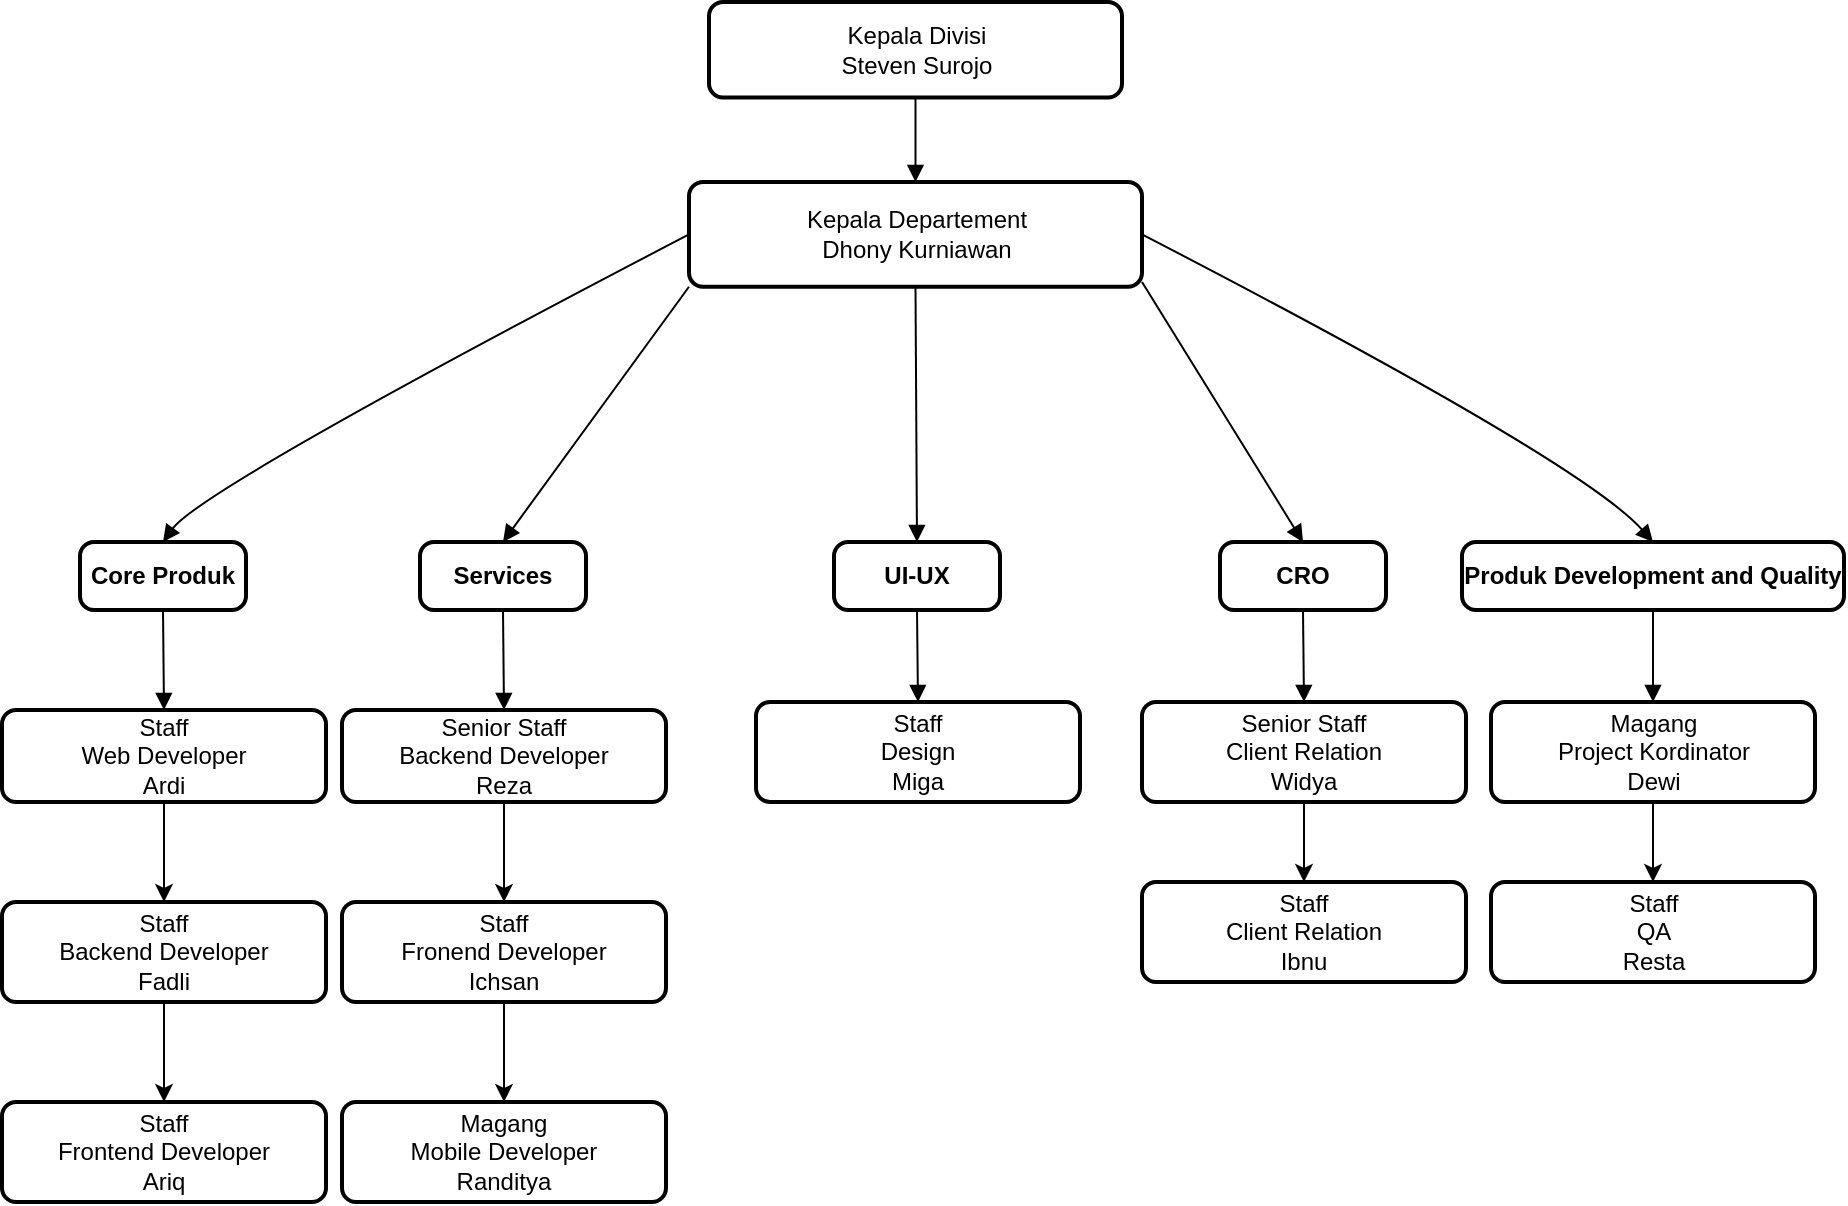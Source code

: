 <mxfile version="24.6.5" type="github">
  <diagram name="Page-1" id="TQ9HY4PnEg4uLvpcVF5u">
    <mxGraphModel dx="1259" dy="1528" grid="1" gridSize="10" guides="1" tooltips="1" connect="1" arrows="1" fold="1" page="1" pageScale="1" pageWidth="1169" pageHeight="826" math="0" shadow="0">
      <root>
        <mxCell id="0" />
        <mxCell id="1" parent="0" />
        <mxCell id="2" value="Kepala Divisi &#xa;Steven Surojo" style="rounded=1;absoluteArcSize=1;arcSize=14;whiteSpace=wrap;strokeWidth=2;fontStyle=0" parent="1" vertex="1">
          <mxGeometry x="413.5" width="206.5" height="47.76" as="geometry" />
        </mxCell>
        <mxCell id="7" value="Core Produk" style="rounded=1;absoluteArcSize=1;arcSize=14;whiteSpace=wrap;strokeWidth=2;fontStyle=1" parent="1" vertex="1">
          <mxGeometry x="99" y="270" width="83" height="34" as="geometry" />
        </mxCell>
        <mxCell id="8" value="Produk Development and Quality" style="rounded=1;absoluteArcSize=1;arcSize=14;whiteSpace=wrap;strokeWidth=2;fontStyle=1" parent="1" vertex="1">
          <mxGeometry x="790" y="270" width="191" height="34" as="geometry" />
        </mxCell>
        <mxCell id="GqXsa1gU82VVR8HPa7Rg-45" value="" style="edgeStyle=orthogonalEdgeStyle;rounded=0;orthogonalLoop=1;jettySize=auto;html=1;" edge="1" parent="1" source="12" target="GqXsa1gU82VVR8HPa7Rg-40">
          <mxGeometry relative="1" as="geometry" />
        </mxCell>
        <mxCell id="12" value="Staff &#xa;Web Developer&#xa;Ardi" style="rounded=1;absoluteArcSize=1;arcSize=14;whiteSpace=wrap;strokeWidth=2;" parent="1" vertex="1">
          <mxGeometry x="60" y="354" width="162" height="46" as="geometry" />
        </mxCell>
        <mxCell id="15" value="" style="curved=1;startArrow=none;endArrow=block;exitX=0.5;exitY=1;entryX=0.5;entryY=0;exitDx=0;exitDy=0;entryDx=0;entryDy=0;" parent="1" source="2" target="GqXsa1gU82VVR8HPa7Rg-25" edge="1">
          <mxGeometry relative="1" as="geometry">
            <Array as="points" />
            <mxPoint x="516.75" y="100" as="targetPoint" />
          </mxGeometry>
        </mxCell>
        <mxCell id="18" value="" style="curved=1;startArrow=none;endArrow=block;exitX=0;exitY=0.5;entryX=0.5;entryY=0.01;exitDx=0;exitDy=0;" parent="1" source="GqXsa1gU82VVR8HPa7Rg-25" target="7" edge="1">
          <mxGeometry relative="1" as="geometry">
            <Array as="points">
              <mxPoint x="160" y="243" />
            </Array>
            <mxPoint x="209.024" y="190.004" as="sourcePoint" />
          </mxGeometry>
        </mxCell>
        <mxCell id="19" value="" style="curved=1;startArrow=none;endArrow=block;exitX=1;exitY=0.5;entryX=0.5;entryY=0.01;exitDx=0;exitDy=0;" parent="1" source="GqXsa1gU82VVR8HPa7Rg-25" target="8" edge="1">
          <mxGeometry relative="1" as="geometry">
            <Array as="points">
              <mxPoint x="850" y="230" />
            </Array>
            <mxPoint x="902.976" y="170.004" as="sourcePoint" />
          </mxGeometry>
        </mxCell>
        <mxCell id="23" value="" style="curved=1;startArrow=none;endArrow=block;exitX=0.5;exitY=1.01;entryX=0.5;entryY=0.01;" parent="1" source="7" target="12" edge="1">
          <mxGeometry relative="1" as="geometry">
            <Array as="points" />
          </mxGeometry>
        </mxCell>
        <mxCell id="24" value="" style="curved=1;startArrow=none;endArrow=block;exitX=0.5;exitY=1.01;entryX=0.5;entryY=0;entryDx=0;entryDy=0;" parent="1" source="8" target="GqXsa1gU82VVR8HPa7Rg-39" edge="1">
          <mxGeometry relative="1" as="geometry">
            <Array as="points" />
            <mxPoint x="892.25" y="350" as="targetPoint" />
          </mxGeometry>
        </mxCell>
        <mxCell id="GqXsa1gU82VVR8HPa7Rg-25" value="Kepala Departement &#xa;Dhony Kurniawan" style="rounded=1;absoluteArcSize=1;arcSize=14;whiteSpace=wrap;strokeWidth=2;" vertex="1" parent="1">
          <mxGeometry x="403.5" y="90" width="226.5" height="52.39" as="geometry" />
        </mxCell>
        <mxCell id="GqXsa1gU82VVR8HPa7Rg-26" value="Services" style="rounded=1;absoluteArcSize=1;arcSize=14;whiteSpace=wrap;strokeWidth=2;fontStyle=1" vertex="1" parent="1">
          <mxGeometry x="269" y="270" width="83" height="34" as="geometry" />
        </mxCell>
        <mxCell id="GqXsa1gU82VVR8HPa7Rg-51" value="" style="edgeStyle=orthogonalEdgeStyle;rounded=0;orthogonalLoop=1;jettySize=auto;html=1;" edge="1" parent="1" source="GqXsa1gU82VVR8HPa7Rg-27" target="GqXsa1gU82VVR8HPa7Rg-50">
          <mxGeometry relative="1" as="geometry" />
        </mxCell>
        <mxCell id="GqXsa1gU82VVR8HPa7Rg-27" value="Senior Staff&#xa;Backend Developer&#xa;Reza" style="rounded=1;absoluteArcSize=1;arcSize=14;whiteSpace=wrap;strokeWidth=2;" vertex="1" parent="1">
          <mxGeometry x="230" y="354" width="162" height="46" as="geometry" />
        </mxCell>
        <mxCell id="GqXsa1gU82VVR8HPa7Rg-28" value="" style="curved=1;startArrow=none;endArrow=block;exitX=0;exitY=1;entryX=0.5;entryY=0.01;exitDx=0;exitDy=0;" edge="1" target="GqXsa1gU82VVR8HPa7Rg-26" parent="1" source="GqXsa1gU82VVR8HPa7Rg-25">
          <mxGeometry relative="1" as="geometry">
            <Array as="points">
              <mxPoint x="330" y="243" />
            </Array>
            <mxPoint x="574" y="116" as="sourcePoint" />
          </mxGeometry>
        </mxCell>
        <mxCell id="GqXsa1gU82VVR8HPa7Rg-29" value="" style="curved=1;startArrow=none;endArrow=block;exitX=0.5;exitY=1.01;entryX=0.5;entryY=0.01;" edge="1" source="GqXsa1gU82VVR8HPa7Rg-26" target="GqXsa1gU82VVR8HPa7Rg-27" parent="1">
          <mxGeometry relative="1" as="geometry">
            <Array as="points" />
          </mxGeometry>
        </mxCell>
        <mxCell id="GqXsa1gU82VVR8HPa7Rg-30" value="CRO" style="rounded=1;absoluteArcSize=1;arcSize=14;whiteSpace=wrap;strokeWidth=2;fontStyle=1" vertex="1" parent="1">
          <mxGeometry x="669" y="270" width="83" height="34" as="geometry" />
        </mxCell>
        <mxCell id="GqXsa1gU82VVR8HPa7Rg-55" value="" style="edgeStyle=orthogonalEdgeStyle;rounded=0;orthogonalLoop=1;jettySize=auto;html=1;" edge="1" parent="1" source="GqXsa1gU82VVR8HPa7Rg-31" target="GqXsa1gU82VVR8HPa7Rg-54">
          <mxGeometry relative="1" as="geometry" />
        </mxCell>
        <mxCell id="GqXsa1gU82VVR8HPa7Rg-31" value="Senior Staff&#xa;Client Relation&#xa;Widya" style="rounded=1;absoluteArcSize=1;arcSize=14;whiteSpace=wrap;strokeWidth=2;" vertex="1" parent="1">
          <mxGeometry x="630" y="350" width="162" height="50" as="geometry" />
        </mxCell>
        <mxCell id="GqXsa1gU82VVR8HPa7Rg-32" value="" style="curved=1;startArrow=none;endArrow=block;exitX=0.5;exitY=1.01;entryX=0.5;entryY=0.01;" edge="1" source="GqXsa1gU82VVR8HPa7Rg-30" target="GqXsa1gU82VVR8HPa7Rg-31" parent="1">
          <mxGeometry relative="1" as="geometry">
            <Array as="points" />
          </mxGeometry>
        </mxCell>
        <mxCell id="GqXsa1gU82VVR8HPa7Rg-34" value="" style="curved=1;startArrow=none;endArrow=block;entryX=0.5;entryY=0;entryDx=0;entryDy=0;" edge="1" parent="1" target="GqXsa1gU82VVR8HPa7Rg-30">
          <mxGeometry relative="1" as="geometry">
            <Array as="points" />
            <mxPoint x="630" y="140" as="sourcePoint" />
            <mxPoint x="792" y="314" as="targetPoint" />
          </mxGeometry>
        </mxCell>
        <mxCell id="GqXsa1gU82VVR8HPa7Rg-35" value="UI-UX" style="rounded=1;absoluteArcSize=1;arcSize=14;whiteSpace=wrap;strokeWidth=2;fontStyle=1" vertex="1" parent="1">
          <mxGeometry x="476" y="270" width="83" height="34" as="geometry" />
        </mxCell>
        <mxCell id="GqXsa1gU82VVR8HPa7Rg-36" value="Staff&#xa;Design&#xa;Miga" style="rounded=1;absoluteArcSize=1;arcSize=14;whiteSpace=wrap;strokeWidth=2;" vertex="1" parent="1">
          <mxGeometry x="437" y="350" width="162" height="50" as="geometry" />
        </mxCell>
        <mxCell id="GqXsa1gU82VVR8HPa7Rg-37" value="" style="curved=1;startArrow=none;endArrow=block;exitX=0.5;exitY=1.01;entryX=0.5;entryY=0.01;" edge="1" parent="1" source="GqXsa1gU82VVR8HPa7Rg-35" target="GqXsa1gU82VVR8HPa7Rg-36">
          <mxGeometry relative="1" as="geometry">
            <Array as="points" />
          </mxGeometry>
        </mxCell>
        <mxCell id="GqXsa1gU82VVR8HPa7Rg-38" value="" style="curved=1;startArrow=none;endArrow=block;exitX=0.5;exitY=1;entryX=0.5;entryY=0;exitDx=0;exitDy=0;entryDx=0;entryDy=0;" edge="1" parent="1" source="GqXsa1gU82VVR8HPa7Rg-25" target="GqXsa1gU82VVR8HPa7Rg-35">
          <mxGeometry relative="1" as="geometry">
            <Array as="points" />
            <mxPoint x="520" y="160" as="sourcePoint" />
            <mxPoint x="520" y="202" as="targetPoint" />
          </mxGeometry>
        </mxCell>
        <mxCell id="GqXsa1gU82VVR8HPa7Rg-57" value="" style="edgeStyle=orthogonalEdgeStyle;rounded=0;orthogonalLoop=1;jettySize=auto;html=1;" edge="1" parent="1" source="GqXsa1gU82VVR8HPa7Rg-39" target="GqXsa1gU82VVR8HPa7Rg-56">
          <mxGeometry relative="1" as="geometry" />
        </mxCell>
        <mxCell id="GqXsa1gU82VVR8HPa7Rg-39" value="Magang&#xa;Project Kordinator&#xa;Dewi" style="rounded=1;absoluteArcSize=1;arcSize=14;whiteSpace=wrap;strokeWidth=2;" vertex="1" parent="1">
          <mxGeometry x="804.5" y="350" width="162" height="50" as="geometry" />
        </mxCell>
        <mxCell id="GqXsa1gU82VVR8HPa7Rg-46" value="" style="edgeStyle=orthogonalEdgeStyle;rounded=0;orthogonalLoop=1;jettySize=auto;html=1;" edge="1" parent="1" source="GqXsa1gU82VVR8HPa7Rg-40" target="GqXsa1gU82VVR8HPa7Rg-41">
          <mxGeometry relative="1" as="geometry" />
        </mxCell>
        <mxCell id="GqXsa1gU82VVR8HPa7Rg-40" value="Staff &#xa;Backend Developer&#xa;Fadli" style="rounded=1;absoluteArcSize=1;arcSize=14;whiteSpace=wrap;strokeWidth=2;" vertex="1" parent="1">
          <mxGeometry x="60" y="450" width="162" height="50" as="geometry" />
        </mxCell>
        <mxCell id="GqXsa1gU82VVR8HPa7Rg-41" value="Staff &#xa;Frontend Developer&#xa;Ariq" style="rounded=1;absoluteArcSize=1;arcSize=14;whiteSpace=wrap;strokeWidth=2;" vertex="1" parent="1">
          <mxGeometry x="60" y="550" width="162" height="50" as="geometry" />
        </mxCell>
        <mxCell id="GqXsa1gU82VVR8HPa7Rg-53" value="" style="edgeStyle=orthogonalEdgeStyle;rounded=0;orthogonalLoop=1;jettySize=auto;html=1;" edge="1" parent="1" source="GqXsa1gU82VVR8HPa7Rg-50" target="GqXsa1gU82VVR8HPa7Rg-52">
          <mxGeometry relative="1" as="geometry" />
        </mxCell>
        <mxCell id="GqXsa1gU82VVR8HPa7Rg-50" value="Staff&#xa;Fronend Developer&#xa;Ichsan" style="rounded=1;absoluteArcSize=1;arcSize=14;whiteSpace=wrap;strokeWidth=2;" vertex="1" parent="1">
          <mxGeometry x="230" y="450" width="162" height="50" as="geometry" />
        </mxCell>
        <mxCell id="GqXsa1gU82VVR8HPa7Rg-52" value="Magang&#xa;Mobile Developer&#xa;Randitya" style="rounded=1;absoluteArcSize=1;arcSize=14;whiteSpace=wrap;strokeWidth=2;" vertex="1" parent="1">
          <mxGeometry x="230" y="550" width="162" height="50" as="geometry" />
        </mxCell>
        <mxCell id="GqXsa1gU82VVR8HPa7Rg-54" value="Staff&#xa;Client Relation&#xa;Ibnu" style="rounded=1;absoluteArcSize=1;arcSize=14;whiteSpace=wrap;strokeWidth=2;" vertex="1" parent="1">
          <mxGeometry x="630" y="440" width="162" height="50" as="geometry" />
        </mxCell>
        <mxCell id="GqXsa1gU82VVR8HPa7Rg-56" value="Staff&#xa;QA&#xa;Resta" style="rounded=1;absoluteArcSize=1;arcSize=14;whiteSpace=wrap;strokeWidth=2;" vertex="1" parent="1">
          <mxGeometry x="804.5" y="440" width="162" height="50" as="geometry" />
        </mxCell>
      </root>
    </mxGraphModel>
  </diagram>
</mxfile>
